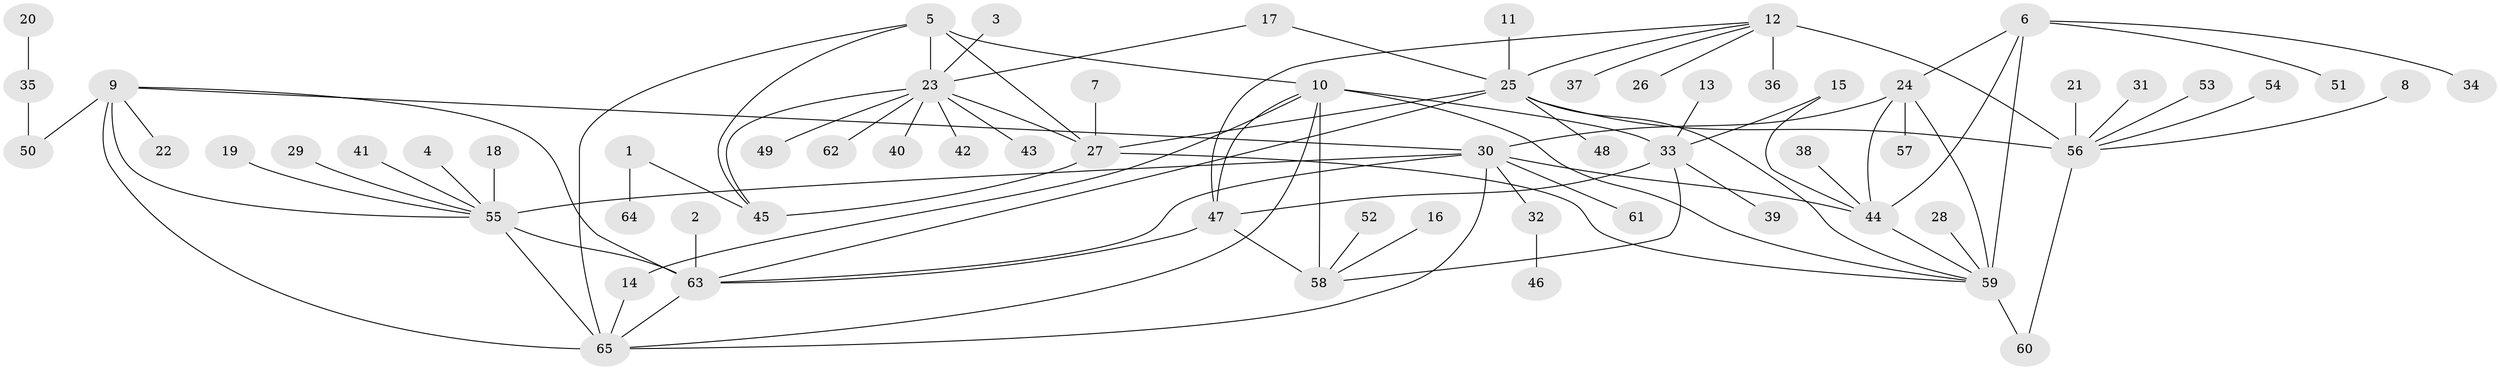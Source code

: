 // original degree distribution, {10: 0.038461538461538464, 9: 0.046153846153846156, 11: 0.015384615384615385, 7: 0.05384615384615385, 13: 0.007692307692307693, 6: 0.015384615384615385, 5: 0.015384615384615385, 8: 0.038461538461538464, 3: 0.038461538461538464, 2: 0.12307692307692308, 1: 0.5923076923076923, 4: 0.015384615384615385}
// Generated by graph-tools (version 1.1) at 2025/02/03/09/25 03:02:40]
// undirected, 65 vertices, 92 edges
graph export_dot {
graph [start="1"]
  node [color=gray90,style=filled];
  1;
  2;
  3;
  4;
  5;
  6;
  7;
  8;
  9;
  10;
  11;
  12;
  13;
  14;
  15;
  16;
  17;
  18;
  19;
  20;
  21;
  22;
  23;
  24;
  25;
  26;
  27;
  28;
  29;
  30;
  31;
  32;
  33;
  34;
  35;
  36;
  37;
  38;
  39;
  40;
  41;
  42;
  43;
  44;
  45;
  46;
  47;
  48;
  49;
  50;
  51;
  52;
  53;
  54;
  55;
  56;
  57;
  58;
  59;
  60;
  61;
  62;
  63;
  64;
  65;
  1 -- 45 [weight=1.0];
  1 -- 64 [weight=1.0];
  2 -- 63 [weight=1.0];
  3 -- 23 [weight=1.0];
  4 -- 55 [weight=1.0];
  5 -- 10 [weight=1.0];
  5 -- 23 [weight=3.0];
  5 -- 27 [weight=1.0];
  5 -- 45 [weight=1.0];
  5 -- 65 [weight=1.0];
  6 -- 24 [weight=2.0];
  6 -- 34 [weight=1.0];
  6 -- 44 [weight=2.0];
  6 -- 51 [weight=1.0];
  6 -- 59 [weight=4.0];
  7 -- 27 [weight=1.0];
  8 -- 56 [weight=1.0];
  9 -- 22 [weight=1.0];
  9 -- 30 [weight=1.0];
  9 -- 50 [weight=1.0];
  9 -- 55 [weight=2.0];
  9 -- 63 [weight=1.0];
  9 -- 65 [weight=1.0];
  10 -- 14 [weight=1.0];
  10 -- 33 [weight=2.0];
  10 -- 47 [weight=2.0];
  10 -- 58 [weight=4.0];
  10 -- 59 [weight=1.0];
  10 -- 65 [weight=1.0];
  11 -- 25 [weight=1.0];
  12 -- 25 [weight=3.0];
  12 -- 26 [weight=1.0];
  12 -- 36 [weight=1.0];
  12 -- 37 [weight=1.0];
  12 -- 47 [weight=1.0];
  12 -- 56 [weight=6.0];
  13 -- 33 [weight=1.0];
  14 -- 65 [weight=1.0];
  15 -- 33 [weight=1.0];
  15 -- 44 [weight=1.0];
  16 -- 58 [weight=1.0];
  17 -- 23 [weight=1.0];
  17 -- 25 [weight=1.0];
  18 -- 55 [weight=1.0];
  19 -- 55 [weight=1.0];
  20 -- 35 [weight=1.0];
  21 -- 56 [weight=1.0];
  23 -- 27 [weight=3.0];
  23 -- 40 [weight=1.0];
  23 -- 42 [weight=1.0];
  23 -- 43 [weight=1.0];
  23 -- 45 [weight=3.0];
  23 -- 49 [weight=1.0];
  23 -- 62 [weight=1.0];
  24 -- 30 [weight=1.0];
  24 -- 44 [weight=1.0];
  24 -- 57 [weight=1.0];
  24 -- 59 [weight=2.0];
  25 -- 27 [weight=1.0];
  25 -- 48 [weight=1.0];
  25 -- 56 [weight=2.0];
  25 -- 59 [weight=1.0];
  25 -- 63 [weight=1.0];
  27 -- 45 [weight=1.0];
  27 -- 59 [weight=1.0];
  28 -- 59 [weight=1.0];
  29 -- 55 [weight=1.0];
  30 -- 32 [weight=1.0];
  30 -- 44 [weight=1.0];
  30 -- 55 [weight=2.0];
  30 -- 61 [weight=1.0];
  30 -- 63 [weight=1.0];
  30 -- 65 [weight=1.0];
  31 -- 56 [weight=1.0];
  32 -- 46 [weight=1.0];
  33 -- 39 [weight=1.0];
  33 -- 47 [weight=1.0];
  33 -- 58 [weight=2.0];
  35 -- 50 [weight=1.0];
  38 -- 44 [weight=1.0];
  41 -- 55 [weight=1.0];
  44 -- 59 [weight=2.0];
  47 -- 58 [weight=2.0];
  47 -- 63 [weight=1.0];
  52 -- 58 [weight=1.0];
  53 -- 56 [weight=1.0];
  54 -- 56 [weight=1.0];
  55 -- 63 [weight=2.0];
  55 -- 65 [weight=2.0];
  56 -- 60 [weight=1.0];
  59 -- 60 [weight=1.0];
  63 -- 65 [weight=1.0];
}

